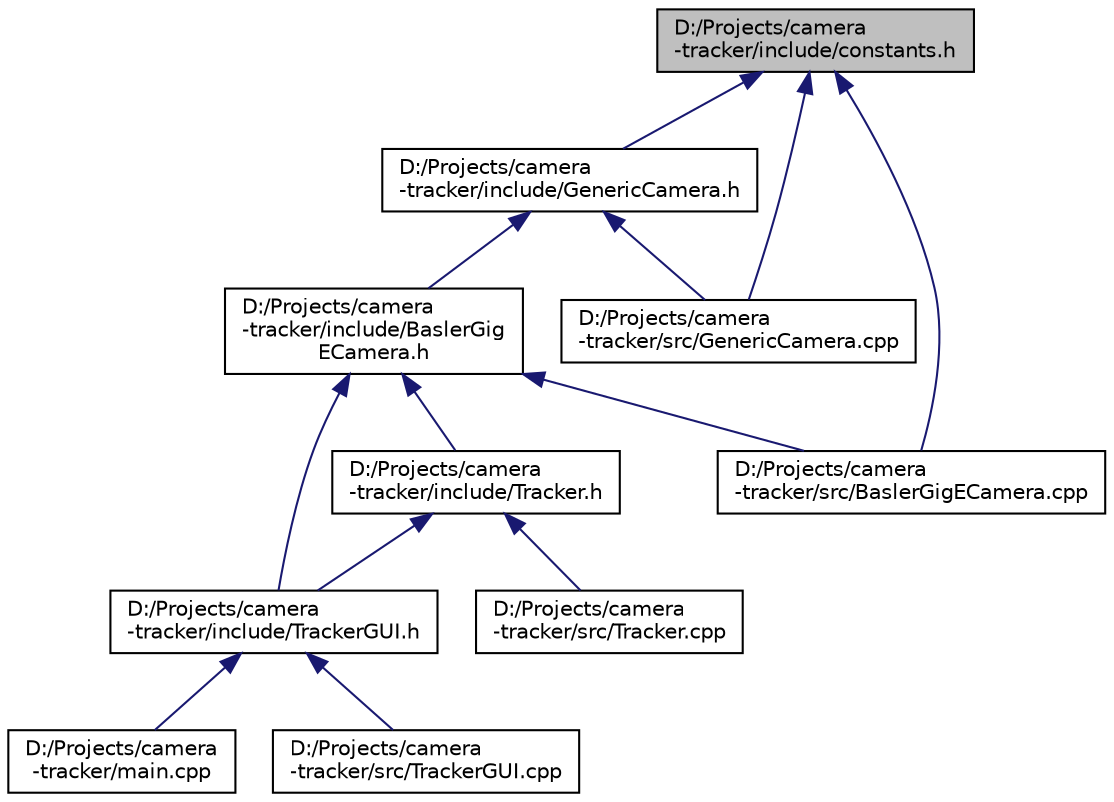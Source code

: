 digraph "D:/Projects/camera-tracker/include/constants.h"
{
 // INTERACTIVE_SVG=YES
 // LATEX_PDF_SIZE
  edge [fontname="Helvetica",fontsize="10",labelfontname="Helvetica",labelfontsize="10"];
  node [fontname="Helvetica",fontsize="10",shape=record];
  Node1 [label="D:/Projects/camera\l-tracker/include/constants.h",height=0.2,width=0.4,color="black", fillcolor="grey75", style="filled", fontcolor="black",tooltip="header for constant definitions."];
  Node1 -> Node2 [dir="back",color="midnightblue",fontsize="10",style="solid",fontname="Helvetica"];
  Node2 [label="D:/Projects/camera\l-tracker/include/GenericCamera.h",height=0.2,width=0.4,color="black", fillcolor="white", style="filled",URL="$_generic_camera_8h.html",tooltip="Header of the camera base class."];
  Node2 -> Node3 [dir="back",color="midnightblue",fontsize="10",style="solid",fontname="Helvetica"];
  Node3 [label="D:/Projects/camera\l-tracker/include/BaslerGig\lECamera.h",height=0.2,width=0.4,color="black", fillcolor="white", style="filled",URL="$_basler_gig_e_camera_8h.html",tooltip="Header file for the Basler GigE Camera class."];
  Node3 -> Node4 [dir="back",color="midnightblue",fontsize="10",style="solid",fontname="Helvetica"];
  Node4 [label="D:/Projects/camera\l-tracker/include/Tracker.h",height=0.2,width=0.4,color="black", fillcolor="white", style="filled",URL="$_tracker_8h.html",tooltip="This file contains declarations of the Tracker class."];
  Node4 -> Node5 [dir="back",color="midnightblue",fontsize="10",style="solid",fontname="Helvetica"];
  Node5 [label="D:/Projects/camera\l-tracker/include/TrackerGUI.h",height=0.2,width=0.4,color="black", fillcolor="white", style="filled",URL="$_tracker_g_u_i_8h.html",tooltip="This file contains declarations of the implementation for GUI."];
  Node5 -> Node6 [dir="back",color="midnightblue",fontsize="10",style="solid",fontname="Helvetica"];
  Node6 [label="D:/Projects/camera\l-tracker/main.cpp",height=0.2,width=0.4,color="black", fillcolor="white", style="filled",URL="$main_8cpp.html",tooltip=" "];
  Node5 -> Node7 [dir="back",color="midnightblue",fontsize="10",style="solid",fontname="Helvetica"];
  Node7 [label="D:/Projects/camera\l-tracker/src/TrackerGUI.cpp",height=0.2,width=0.4,color="black", fillcolor="white", style="filled",URL="$_tracker_g_u_i_8cpp.html",tooltip=" "];
  Node4 -> Node8 [dir="back",color="midnightblue",fontsize="10",style="solid",fontname="Helvetica"];
  Node8 [label="D:/Projects/camera\l-tracker/src/Tracker.cpp",height=0.2,width=0.4,color="black", fillcolor="white", style="filled",URL="$_tracker_8cpp.html",tooltip=" "];
  Node3 -> Node5 [dir="back",color="midnightblue",fontsize="10",style="solid",fontname="Helvetica"];
  Node3 -> Node9 [dir="back",color="midnightblue",fontsize="10",style="solid",fontname="Helvetica"];
  Node9 [label="D:/Projects/camera\l-tracker/src/BaslerGigECamera.cpp",height=0.2,width=0.4,color="black", fillcolor="white", style="filled",URL="$_basler_gig_e_camera_8cpp.html",tooltip="Body file for the Basler GigE Camera class."];
  Node2 -> Node10 [dir="back",color="midnightblue",fontsize="10",style="solid",fontname="Helvetica"];
  Node10 [label="D:/Projects/camera\l-tracker/src/GenericCamera.cpp",height=0.2,width=0.4,color="black", fillcolor="white", style="filled",URL="$_generic_camera_8cpp.html",tooltip="Body of the camera base class."];
  Node1 -> Node9 [dir="back",color="midnightblue",fontsize="10",style="solid",fontname="Helvetica"];
  Node1 -> Node10 [dir="back",color="midnightblue",fontsize="10",style="solid",fontname="Helvetica"];
}
